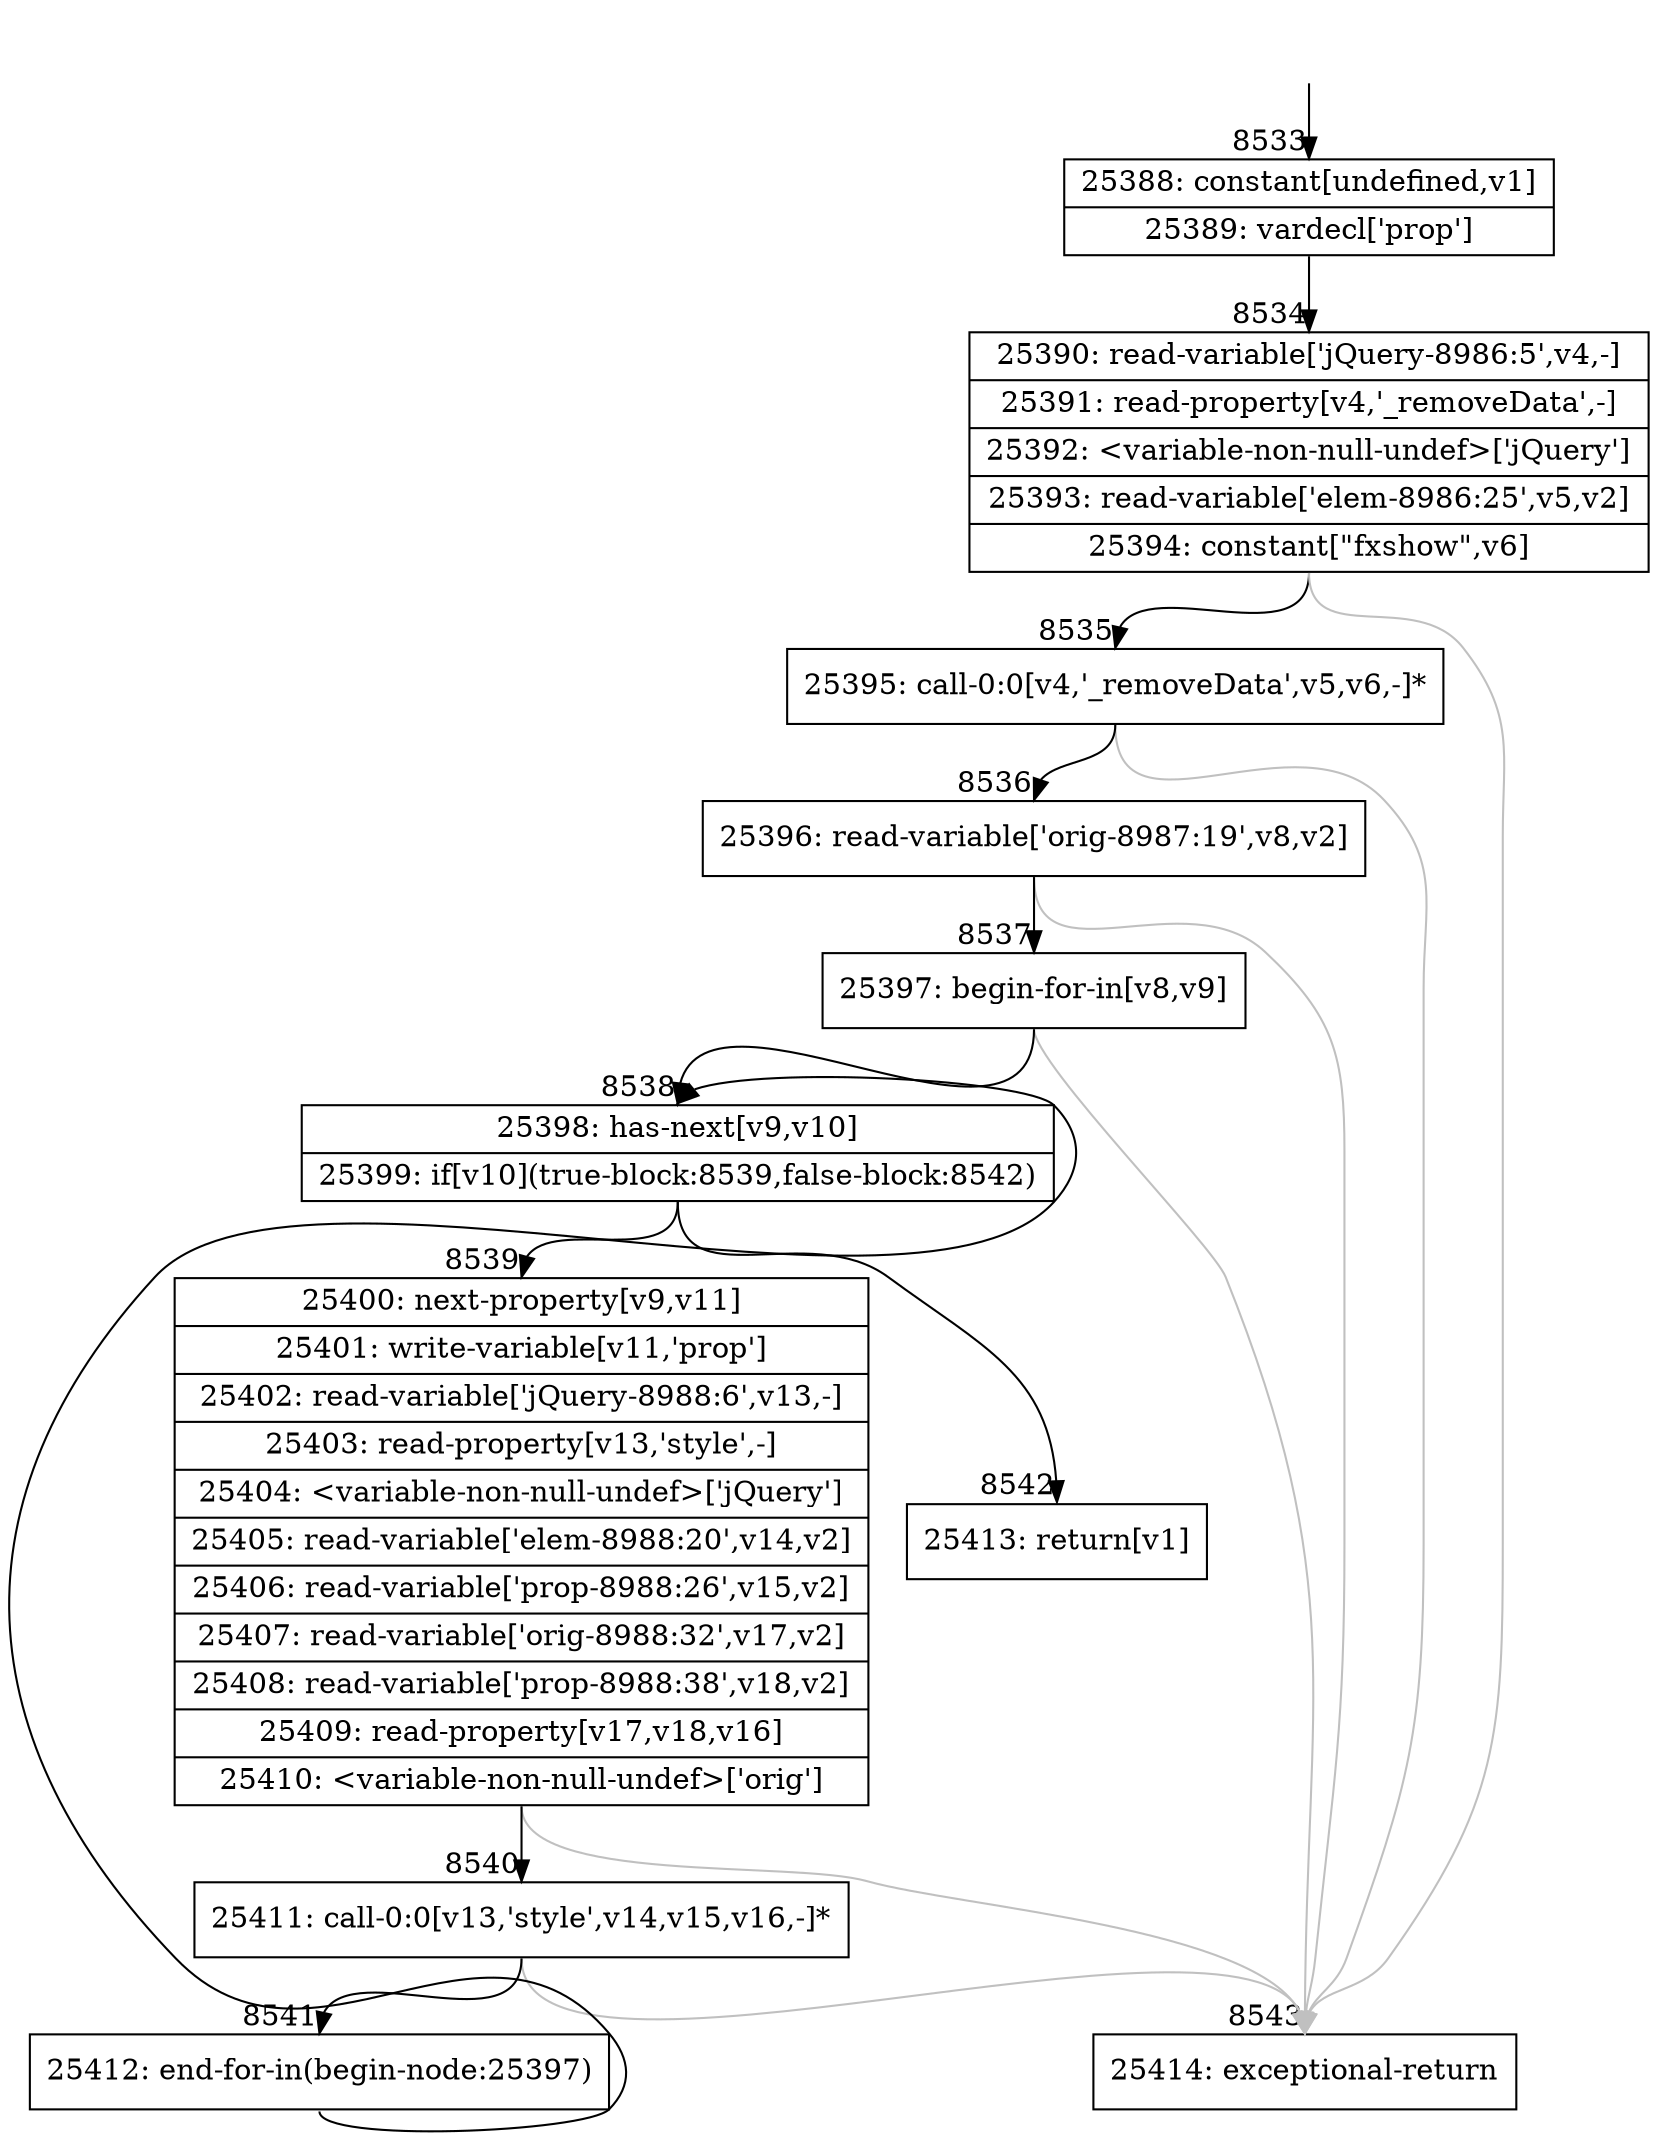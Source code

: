 digraph {
rankdir="TD"
BB_entry532[shape=none,label=""];
BB_entry532 -> BB8533 [tailport=s, headport=n, headlabel="    8533"]
BB8533 [shape=record label="{25388: constant[undefined,v1]|25389: vardecl['prop']}" ] 
BB8533 -> BB8534 [tailport=s, headport=n, headlabel="      8534"]
BB8534 [shape=record label="{25390: read-variable['jQuery-8986:5',v4,-]|25391: read-property[v4,'_removeData',-]|25392: \<variable-non-null-undef\>['jQuery']|25393: read-variable['elem-8986:25',v5,v2]|25394: constant[\"fxshow\",v6]}" ] 
BB8534 -> BB8535 [tailport=s, headport=n, headlabel="      8535"]
BB8534 -> BB8543 [tailport=s, headport=n, color=gray, headlabel="      8543"]
BB8535 [shape=record label="{25395: call-0:0[v4,'_removeData',v5,v6,-]*}" ] 
BB8535 -> BB8536 [tailport=s, headport=n, headlabel="      8536"]
BB8535 -> BB8543 [tailport=s, headport=n, color=gray]
BB8536 [shape=record label="{25396: read-variable['orig-8987:19',v8,v2]}" ] 
BB8536 -> BB8537 [tailport=s, headport=n, headlabel="      8537"]
BB8536 -> BB8543 [tailport=s, headport=n, color=gray]
BB8537 [shape=record label="{25397: begin-for-in[v8,v9]}" ] 
BB8537 -> BB8538 [tailport=s, headport=n, headlabel="      8538"]
BB8537 -> BB8543 [tailport=s, headport=n, color=gray]
BB8538 [shape=record label="{25398: has-next[v9,v10]|25399: if[v10](true-block:8539,false-block:8542)}" ] 
BB8538 -> BB8539 [tailport=s, headport=n, headlabel="      8539"]
BB8538 -> BB8542 [tailport=s, headport=n, headlabel="      8542"]
BB8539 [shape=record label="{25400: next-property[v9,v11]|25401: write-variable[v11,'prop']|25402: read-variable['jQuery-8988:6',v13,-]|25403: read-property[v13,'style',-]|25404: \<variable-non-null-undef\>['jQuery']|25405: read-variable['elem-8988:20',v14,v2]|25406: read-variable['prop-8988:26',v15,v2]|25407: read-variable['orig-8988:32',v17,v2]|25408: read-variable['prop-8988:38',v18,v2]|25409: read-property[v17,v18,v16]|25410: \<variable-non-null-undef\>['orig']}" ] 
BB8539 -> BB8540 [tailport=s, headport=n, headlabel="      8540"]
BB8539 -> BB8543 [tailport=s, headport=n, color=gray]
BB8540 [shape=record label="{25411: call-0:0[v13,'style',v14,v15,v16,-]*}" ] 
BB8540 -> BB8541 [tailport=s, headport=n, headlabel="      8541"]
BB8540 -> BB8543 [tailport=s, headport=n, color=gray]
BB8541 [shape=record label="{25412: end-for-in(begin-node:25397)}" ] 
BB8541 -> BB8538 [tailport=s, headport=n]
BB8542 [shape=record label="{25413: return[v1]}" ] 
BB8543 [shape=record label="{25414: exceptional-return}" ] 
}
